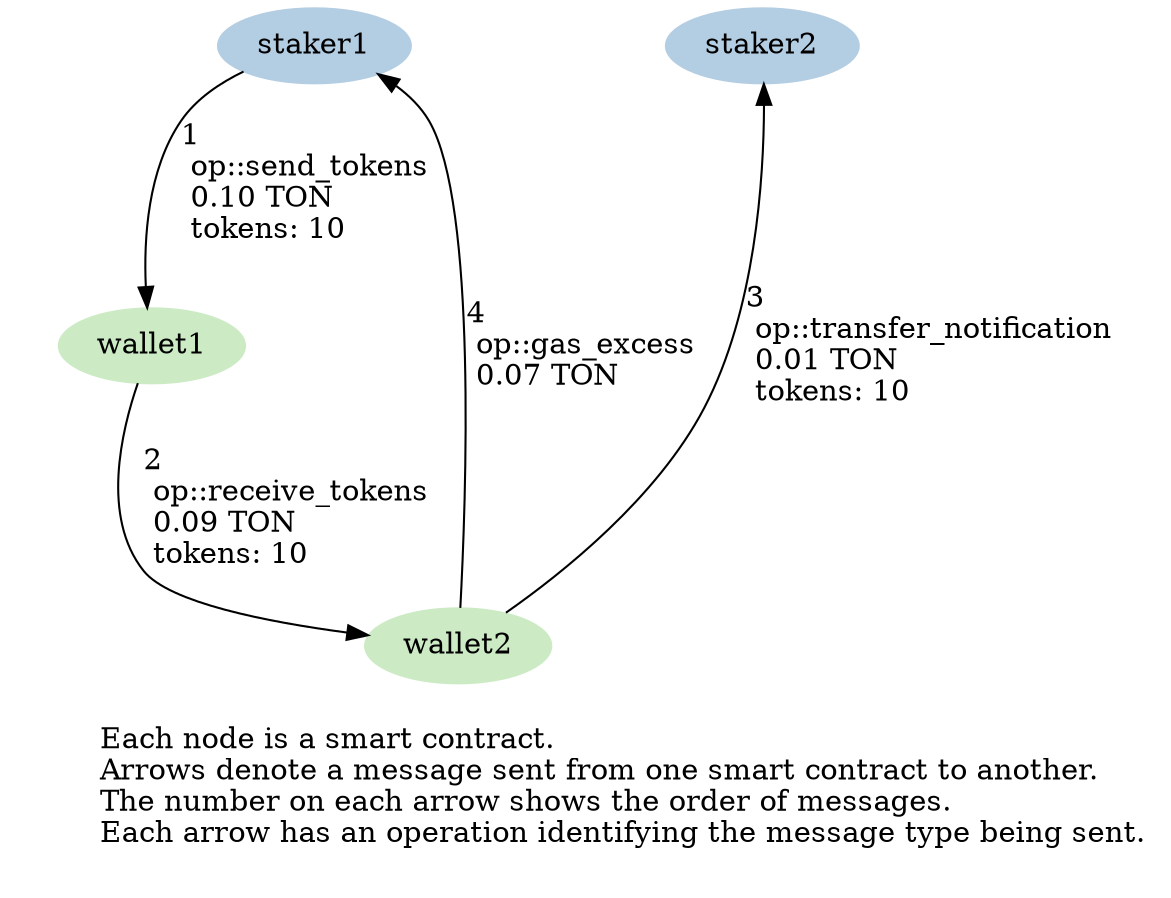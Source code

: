 digraph {
    label="
        Each node is a smart contract.\l\
        Arrows denote a message sent from one smart contract to another.\l\
        The number on each arrow shows the order of messages.\l\
        Each arrow has an operation identifying the message type being sent.\l\
        "
    node [ colorscheme=pastel19 style=filled ]

    /* Entities */
    staker1, staker2 [ color=2 ]
    wallet1, wallet2 [ color=3 ]

    /* Relationships */
    staker1 -> wallet1 [ label="1\l op::send_tokens\l 0.10 TON\l tokens: 10\l" ]
    wallet1 -> wallet2 [ label="2\l op::receive_tokens\l 0.09 TON\l tokens: 10\l" ]
    wallet2 -> staker2 [ label="3\l op::transfer_notification\l 0.01 TON\l tokens: 10\l" ]
    wallet2 -> staker1 [ label="4\l op::gas_excess\l 0.07 TON\l" ]

    /* Ranks */
    { rank=min staker1 staker2 }

}
